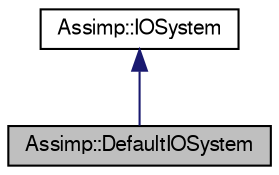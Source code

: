 digraph G
{
  bgcolor="transparent";
  edge [fontname="FreeSans",fontsize=10,labelfontname="FreeSans",labelfontsize=10];
  node [fontname="FreeSans",fontsize=10,shape=record];
  Node1 [label="Assimp::DefaultIOSystem",height=0.2,width=0.4,color="black", fillcolor="grey75", style="filled" fontcolor="black"];
  Node2 -> Node1 [dir=back,color="midnightblue",fontsize=10,style="solid"];
  Node2 [label="Assimp::IOSystem",height=0.2,width=0.4,color="black",URL="$class_assimp_1_1_i_o_system.html",tooltip="CPP-API: Interface to the file system."];
}
